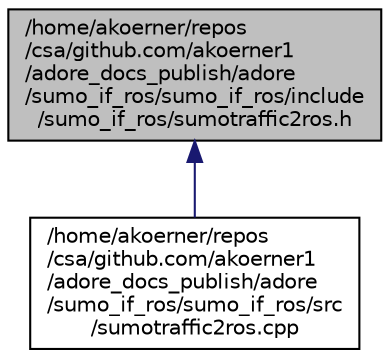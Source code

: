 digraph "/home/akoerner/repos/csa/github.com/akoerner1/adore_docs_publish/adore/sumo_if_ros/sumo_if_ros/include/sumo_if_ros/sumotraffic2ros.h"
{
 // LATEX_PDF_SIZE
  edge [fontname="Helvetica",fontsize="10",labelfontname="Helvetica",labelfontsize="10"];
  node [fontname="Helvetica",fontsize="10",shape=record];
  Node1 [label="/home/akoerner/repos\l/csa/github.com/akoerner1\l/adore_docs_publish/adore\l/sumo_if_ros/sumo_if_ros/include\l/sumo_if_ros/sumotraffic2ros.h",height=0.2,width=0.4,color="black", fillcolor="grey75", style="filled", fontcolor="black",tooltip=" "];
  Node1 -> Node2 [dir="back",color="midnightblue",fontsize="10",style="solid",fontname="Helvetica"];
  Node2 [label="/home/akoerner/repos\l/csa/github.com/akoerner1\l/adore_docs_publish/adore\l/sumo_if_ros/sumo_if_ros/src\l/sumotraffic2ros.cpp",height=0.2,width=0.4,color="black", fillcolor="white", style="filled",URL="$sumotraffic2ros_8cpp.html",tooltip=" "];
}
